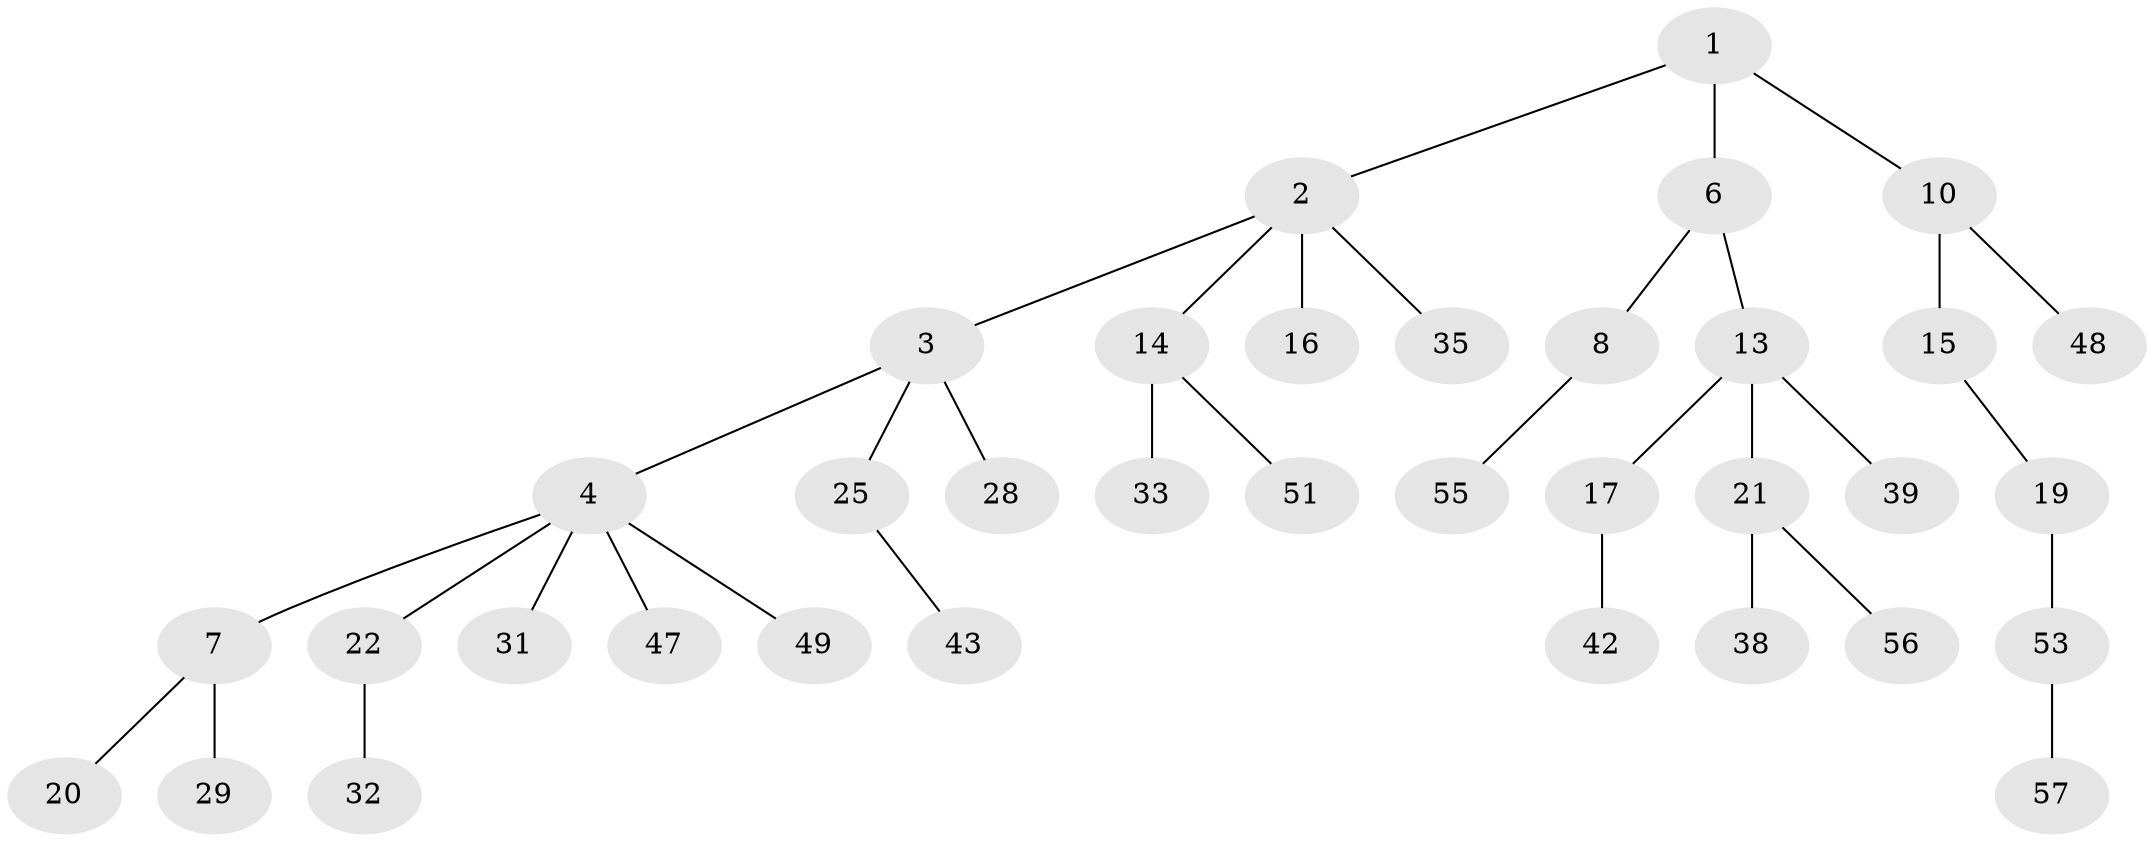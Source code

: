 // Generated by graph-tools (version 1.1) at 2025/52/02/27/25 19:52:10]
// undirected, 36 vertices, 35 edges
graph export_dot {
graph [start="1"]
  node [color=gray90,style=filled];
  1 [super="+5"];
  2 [super="+46"];
  3;
  4 [super="+12"];
  6 [super="+11"];
  7 [super="+9"];
  8 [super="+34"];
  10 [super="+27"];
  13;
  14 [super="+40"];
  15 [super="+30"];
  16;
  17 [super="+18"];
  19 [super="+45"];
  20 [super="+52"];
  21 [super="+24"];
  22 [super="+23"];
  25 [super="+26"];
  28 [super="+50"];
  29 [super="+37"];
  31;
  32 [super="+41"];
  33;
  35 [super="+36"];
  38;
  39 [super="+44"];
  42;
  43;
  47;
  48;
  49;
  51;
  53 [super="+54"];
  55;
  56;
  57;
  1 -- 2;
  1 -- 6;
  1 -- 10;
  2 -- 3;
  2 -- 14;
  2 -- 16;
  2 -- 35;
  3 -- 4;
  3 -- 25;
  3 -- 28;
  4 -- 7;
  4 -- 31;
  4 -- 47;
  4 -- 49;
  4 -- 22;
  6 -- 8;
  6 -- 13;
  7 -- 20;
  7 -- 29;
  8 -- 55;
  10 -- 15;
  10 -- 48;
  13 -- 17;
  13 -- 21;
  13 -- 39;
  14 -- 33;
  14 -- 51;
  15 -- 19;
  17 -- 42;
  19 -- 53;
  21 -- 38;
  21 -- 56;
  22 -- 32;
  25 -- 43;
  53 -- 57;
}
